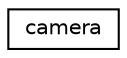 digraph "Graphical Class Hierarchy"
{
  edge [fontname="Helvetica",fontsize="10",labelfontname="Helvetica",labelfontsize="10"];
  node [fontname="Helvetica",fontsize="10",shape=record];
  rankdir="LR";
  Node0 [label="camera",height=0.2,width=0.4,color="black", fillcolor="white", style="filled",URL="$classcamera.html",tooltip="adjustable camera "];
}
